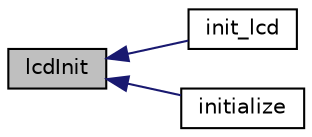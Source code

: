 digraph "lcdInit"
{
  edge [fontname="Helvetica",fontsize="10",labelfontname="Helvetica",labelfontsize="10"];
  node [fontname="Helvetica",fontsize="10",shape=record];
  rankdir="LR";
  Node110 [label="lcdInit",height=0.2,width=0.4,color="black", fillcolor="grey75", style="filled", fontcolor="black"];
  Node110 -> Node111 [dir="back",color="midnightblue",fontsize="10",style="solid"];
  Node111 [label="init_lcd",height=0.2,width=0.4,color="black", fillcolor="white", style="filled",URL="$lcd_8h.html#a806a9b54d4f965867c02daa5a6ae65e6",tooltip="Initializes the lcd screen. Also will initialize the lcd_port var. Must be called before any lcd func..."];
  Node110 -> Node112 [dir="back",color="midnightblue",fontsize="10",style="solid"];
  Node112 [label="initialize",height=0.2,width=0.4,color="black", fillcolor="white", style="filled",URL="$init_8c.html#a25a40b6614565f755233080a384c35f1"];
}
